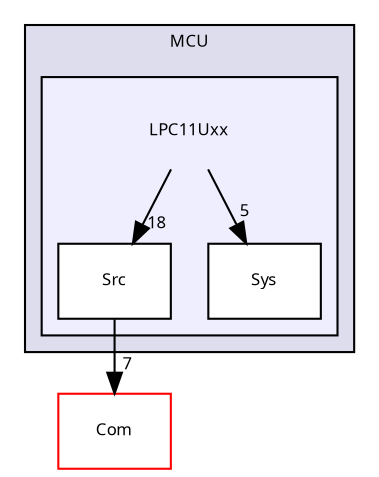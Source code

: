 digraph "Src/MCU/LPC11Uxx" {
  compound=true
  node [ fontsize="8", fontname="Sans"];
  edge [ labelfontsize="8", labelfontname="Sans"];
  subgraph clusterdir_9c07b6f6cc004f3a3b80dfa585542b38 {
    graph [ bgcolor="#ddddee", pencolor="black", label="MCU" fontname="Sans", fontsize="8", URL="dir_9c07b6f6cc004f3a3b80dfa585542b38.html"]
  subgraph clusterdir_9fdf16616c4b44b85aa9355bb2d124a9 {
    graph [ bgcolor="#eeeeff", pencolor="black", label="" URL="dir_9fdf16616c4b44b85aa9355bb2d124a9.html"];
    dir_9fdf16616c4b44b85aa9355bb2d124a9 [shape=plaintext label="LPC11Uxx"];
    dir_9e907f8f5492a450ef5c35108684d341 [shape=box label="Src" color="black" fillcolor="white" style="filled" URL="dir_9e907f8f5492a450ef5c35108684d341.html"];
    dir_953001ca90e1d976fb9ef3e0967dd5b6 [shape=box label="Sys" color="black" fillcolor="white" style="filled" URL="dir_953001ca90e1d976fb9ef3e0967dd5b6.html"];
  }
  }
  dir_bd6076192d431881978bb9a63bffcd65 [shape=box label="Com" fillcolor="white" style="filled" color="red" URL="dir_bd6076192d431881978bb9a63bffcd65.html"];
  dir_9e907f8f5492a450ef5c35108684d341->dir_bd6076192d431881978bb9a63bffcd65 [headlabel="7", labeldistance=1.5 headhref="dir_000028_000001.html"];
  dir_9fdf16616c4b44b85aa9355bb2d124a9->dir_953001ca90e1d976fb9ef3e0967dd5b6 [headlabel="5", labeldistance=1.5 headhref="dir_000027_000029.html"];
  dir_9fdf16616c4b44b85aa9355bb2d124a9->dir_9e907f8f5492a450ef5c35108684d341 [headlabel="18", labeldistance=1.5 headhref="dir_000027_000028.html"];
}
